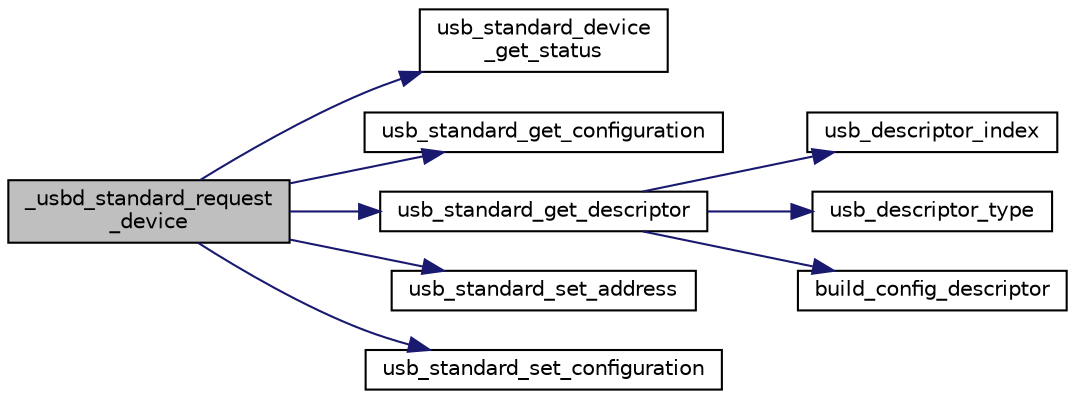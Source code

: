 digraph "_usbd_standard_request_device"
{
  edge [fontname="Helvetica",fontsize="10",labelfontname="Helvetica",labelfontsize="10"];
  node [fontname="Helvetica",fontsize="10",shape=record];
  rankdir="LR";
  Node1 [label="_usbd_standard_request\l_device",height=0.2,width=0.4,color="black", fillcolor="grey75", style="filled", fontcolor="black"];
  Node1 -> Node2 [color="midnightblue",fontsize="10",style="solid",fontname="Helvetica"];
  Node2 [label="usb_standard_device\l_get_status",height=0.2,width=0.4,color="black", fillcolor="white", style="filled",URL="$group__usb__standard__file.html#ga2c512d44bd72a83d9b438859ab3ee352"];
  Node1 -> Node3 [color="midnightblue",fontsize="10",style="solid",fontname="Helvetica"];
  Node3 [label="usb_standard_get_configuration",height=0.2,width=0.4,color="black", fillcolor="white", style="filled",URL="$group__usb__standard__file.html#ga430326cdf658101dd4b02d52ebb0cf3c"];
  Node1 -> Node4 [color="midnightblue",fontsize="10",style="solid",fontname="Helvetica"];
  Node4 [label="usb_standard_get_descriptor",height=0.2,width=0.4,color="black", fillcolor="white", style="filled",URL="$group__usb__standard__file.html#gad9327961f96b6203ac232d69d53afcf6"];
  Node4 -> Node5 [color="midnightblue",fontsize="10",style="solid",fontname="Helvetica"];
  Node5 [label="usb_descriptor_index",height=0.2,width=0.4,color="black", fillcolor="white", style="filled",URL="$group__usb__standard__file.html#gaf52328d55b34702e49cb14ec9005ca19"];
  Node4 -> Node6 [color="midnightblue",fontsize="10",style="solid",fontname="Helvetica"];
  Node6 [label="usb_descriptor_type",height=0.2,width=0.4,color="black", fillcolor="white", style="filled",URL="$group__usb__standard__file.html#ga2df65bb0dcba3643cde420b3fdc08ff0"];
  Node4 -> Node7 [color="midnightblue",fontsize="10",style="solid",fontname="Helvetica"];
  Node7 [label="build_config_descriptor",height=0.2,width=0.4,color="black", fillcolor="white", style="filled",URL="$group__usb__standard__file.html#gaf8a21c66ec88535a258872791c468098"];
  Node1 -> Node8 [color="midnightblue",fontsize="10",style="solid",fontname="Helvetica"];
  Node8 [label="usb_standard_set_address",height=0.2,width=0.4,color="black", fillcolor="white", style="filled",URL="$group__usb__standard__file.html#ga2e39a66a58cc636b01e3d90cb70c7625"];
  Node1 -> Node9 [color="midnightblue",fontsize="10",style="solid",fontname="Helvetica"];
  Node9 [label="usb_standard_set_configuration",height=0.2,width=0.4,color="black", fillcolor="white", style="filled",URL="$group__usb__standard__file.html#ga11f2ca9802883c0ff1dc312799e7250d"];
}
